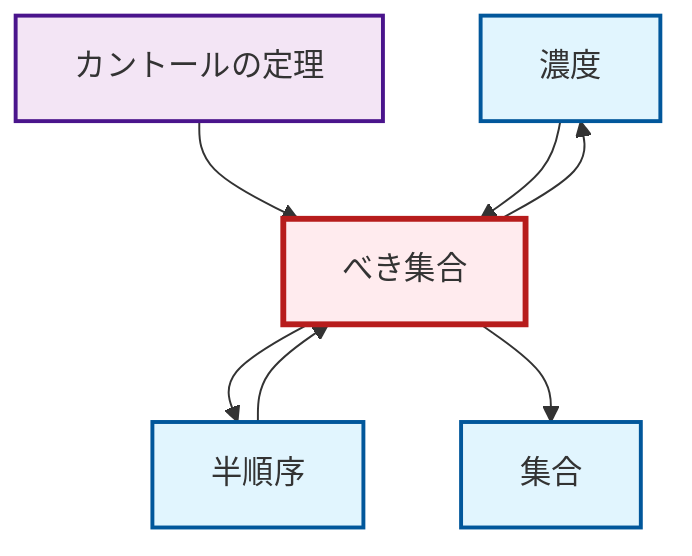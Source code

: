 graph TD
    classDef definition fill:#e1f5fe,stroke:#01579b,stroke-width:2px
    classDef theorem fill:#f3e5f5,stroke:#4a148c,stroke-width:2px
    classDef axiom fill:#fff3e0,stroke:#e65100,stroke-width:2px
    classDef example fill:#e8f5e9,stroke:#1b5e20,stroke-width:2px
    classDef current fill:#ffebee,stroke:#b71c1c,stroke-width:3px
    def-cardinality["濃度"]:::definition
    def-set["集合"]:::definition
    def-power-set["べき集合"]:::definition
    def-partial-order["半順序"]:::definition
    thm-cantor["カントールの定理"]:::theorem
    thm-cantor --> def-power-set
    def-power-set --> def-partial-order
    def-cardinality --> def-power-set
    def-partial-order --> def-power-set
    def-power-set --> def-set
    def-power-set --> def-cardinality
    class def-power-set current